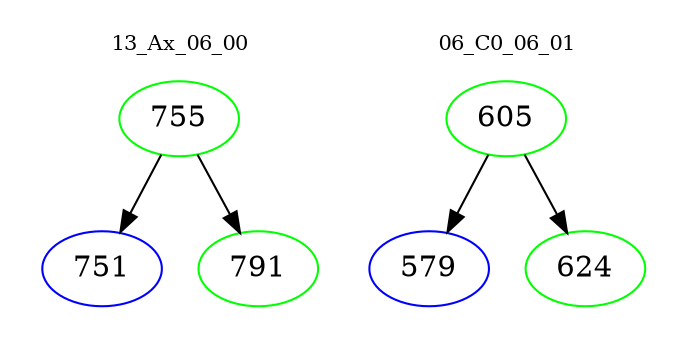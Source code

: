 digraph{
subgraph cluster_0 {
color = white
label = "13_Ax_06_00";
fontsize=10;
T0_755 [label="755", color="green"]
T0_755 -> T0_751 [color="black"]
T0_751 [label="751", color="blue"]
T0_755 -> T0_791 [color="black"]
T0_791 [label="791", color="green"]
}
subgraph cluster_1 {
color = white
label = "06_C0_06_01";
fontsize=10;
T1_605 [label="605", color="green"]
T1_605 -> T1_579 [color="black"]
T1_579 [label="579", color="blue"]
T1_605 -> T1_624 [color="black"]
T1_624 [label="624", color="green"]
}
}
